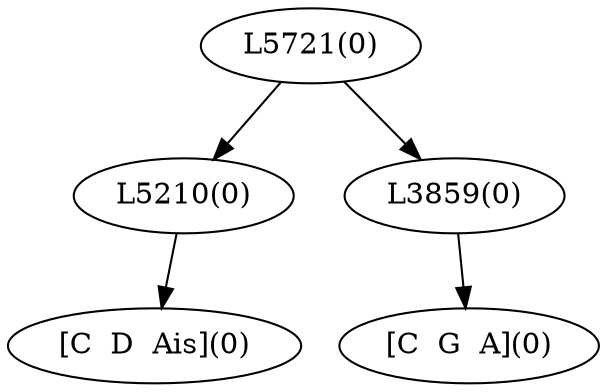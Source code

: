digraph sample{
"L5210(0)"->"[C  D  Ais](0)"
"L3859(0)"->"[C  G  A](0)"
"L5721(0)"->"L5210(0)"
"L5721(0)"->"L3859(0)"
{rank = min; "L5721(0)"}
{rank = same; "L5210(0)"; "L3859(0)";}
{rank = max; "[C  D  Ais](0)"; "[C  G  A](0)";}
}
